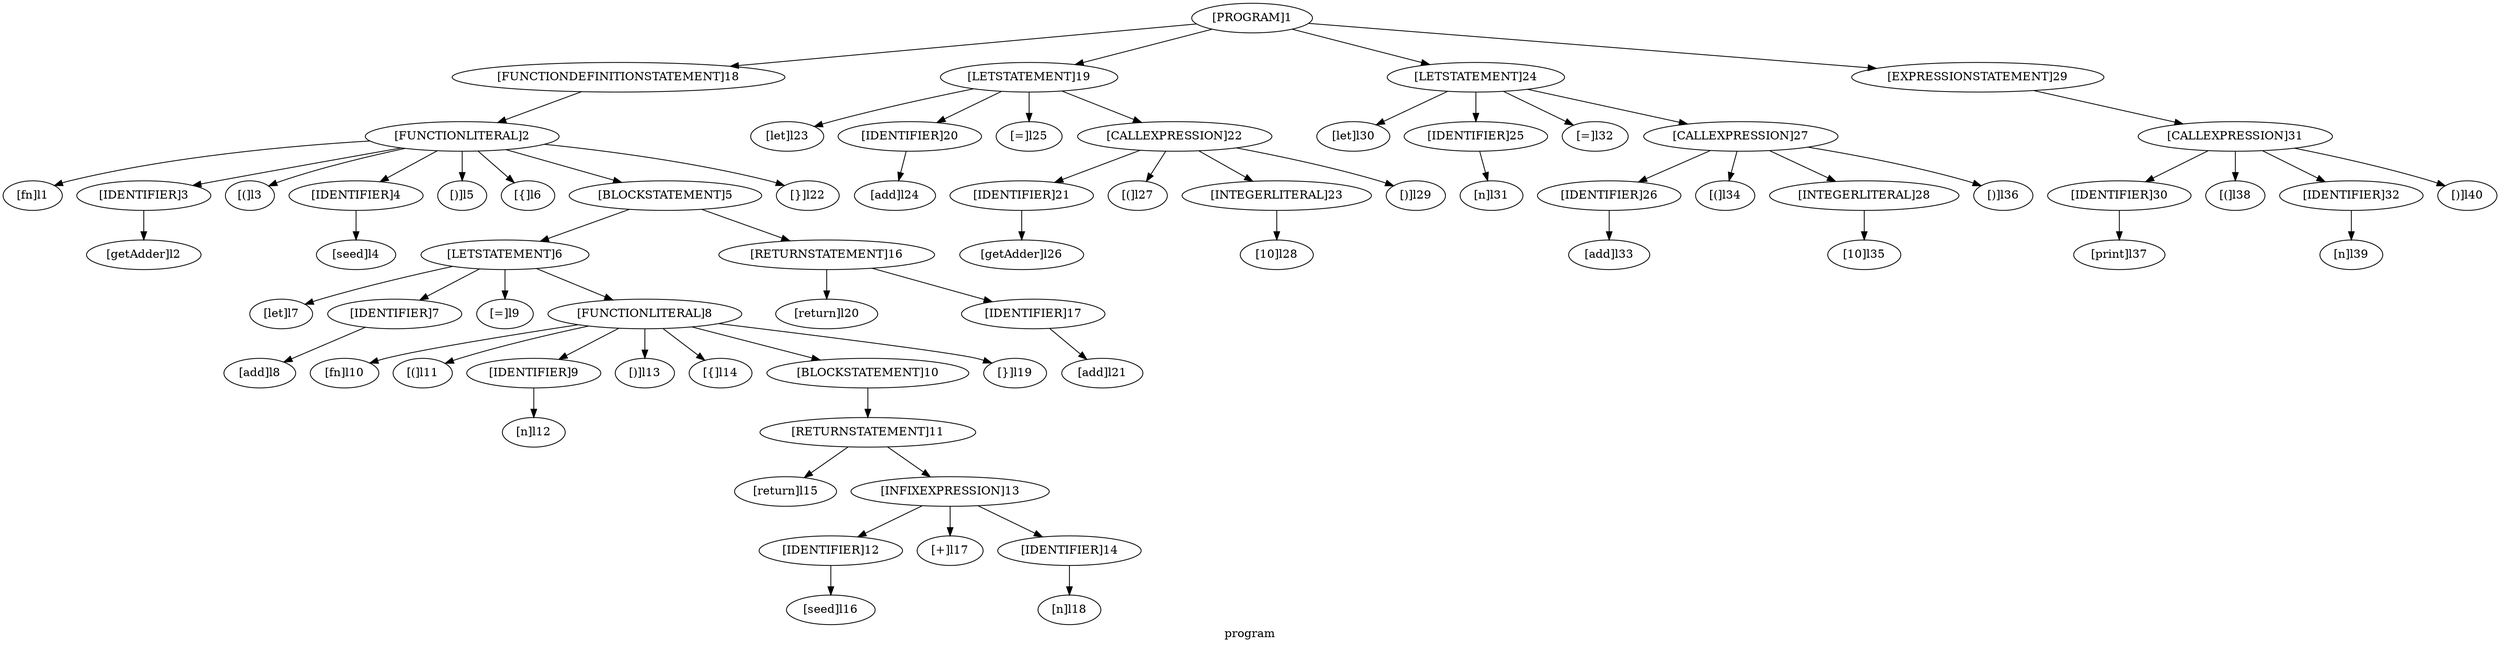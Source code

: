 digraph ast {
label = "program";
"[PROGRAM]1"->"[FUNCTIONDEFINITIONSTATEMENT]18";
"[FUNCTIONDEFINITIONSTATEMENT]18"->"[FUNCTIONLITERAL]2";
"[FUNCTIONLITERAL]2"->"[fn]l1";
"[FUNCTIONLITERAL]2"->"[IDENTIFIER]3";
"[IDENTIFIER]3"->"[getAdder]l2";
"[FUNCTIONLITERAL]2"->"[(]l3";
"[FUNCTIONLITERAL]2"->"[IDENTIFIER]4";
"[IDENTIFIER]4"->"[seed]l4";
"[FUNCTIONLITERAL]2"->"[)]l5";
"[FUNCTIONLITERAL]2"->"[{]l6";
"[FUNCTIONLITERAL]2"->"[BLOCKSTATEMENT]5";
"[BLOCKSTATEMENT]5"->"[LETSTATEMENT]6";
"[LETSTATEMENT]6"->"[let]l7";
"[LETSTATEMENT]6"->"[IDENTIFIER]7";
"[IDENTIFIER]7"->"[add]l8";
"[LETSTATEMENT]6"->"[=]l9";
"[LETSTATEMENT]6"->"[FUNCTIONLITERAL]8";
"[FUNCTIONLITERAL]8"->"[fn]l10";
"[FUNCTIONLITERAL]8"->"[(]l11";
"[FUNCTIONLITERAL]8"->"[IDENTIFIER]9";
"[IDENTIFIER]9"->"[n]l12";
"[FUNCTIONLITERAL]8"->"[)]l13";
"[FUNCTIONLITERAL]8"->"[{]l14";
"[FUNCTIONLITERAL]8"->"[BLOCKSTATEMENT]10";
"[BLOCKSTATEMENT]10"->"[RETURNSTATEMENT]11";
"[RETURNSTATEMENT]11"->"[return]l15";
"[RETURNSTATEMENT]11"->"[INFIXEXPRESSION]13";
"[INFIXEXPRESSION]13"->"[IDENTIFIER]12";
"[IDENTIFIER]12"->"[seed]l16";
"[INFIXEXPRESSION]13"->"[+]l17";
"[INFIXEXPRESSION]13"->"[IDENTIFIER]14";
"[IDENTIFIER]14"->"[n]l18";
"[FUNCTIONLITERAL]8"->"[}]l19";
"[BLOCKSTATEMENT]5"->"[RETURNSTATEMENT]16";
"[RETURNSTATEMENT]16"->"[return]l20";
"[RETURNSTATEMENT]16"->"[IDENTIFIER]17";
"[IDENTIFIER]17"->"[add]l21";
"[FUNCTIONLITERAL]2"->"[}]l22";
"[PROGRAM]1"->"[LETSTATEMENT]19";
"[LETSTATEMENT]19"->"[let]l23";
"[LETSTATEMENT]19"->"[IDENTIFIER]20";
"[IDENTIFIER]20"->"[add]l24";
"[LETSTATEMENT]19"->"[=]l25";
"[LETSTATEMENT]19"->"[CALLEXPRESSION]22";
"[CALLEXPRESSION]22"->"[IDENTIFIER]21";
"[IDENTIFIER]21"->"[getAdder]l26";
"[CALLEXPRESSION]22"->"[(]l27";
"[CALLEXPRESSION]22"->"[INTEGERLITERAL]23";
"[INTEGERLITERAL]23"->"[10]l28";
"[CALLEXPRESSION]22"->"[)]l29";
"[PROGRAM]1"->"[LETSTATEMENT]24";
"[LETSTATEMENT]24"->"[let]l30";
"[LETSTATEMENT]24"->"[IDENTIFIER]25";
"[IDENTIFIER]25"->"[n]l31";
"[LETSTATEMENT]24"->"[=]l32";
"[LETSTATEMENT]24"->"[CALLEXPRESSION]27";
"[CALLEXPRESSION]27"->"[IDENTIFIER]26";
"[IDENTIFIER]26"->"[add]l33";
"[CALLEXPRESSION]27"->"[(]l34";
"[CALLEXPRESSION]27"->"[INTEGERLITERAL]28";
"[INTEGERLITERAL]28"->"[10]l35";
"[CALLEXPRESSION]27"->"[)]l36";
"[PROGRAM]1"->"[EXPRESSIONSTATEMENT]29";
"[EXPRESSIONSTATEMENT]29"->"[CALLEXPRESSION]31";
"[CALLEXPRESSION]31"->"[IDENTIFIER]30";
"[IDENTIFIER]30"->"[print]l37";
"[CALLEXPRESSION]31"->"[(]l38";
"[CALLEXPRESSION]31"->"[IDENTIFIER]32";
"[IDENTIFIER]32"->"[n]l39";
"[CALLEXPRESSION]31"->"[)]l40";
}